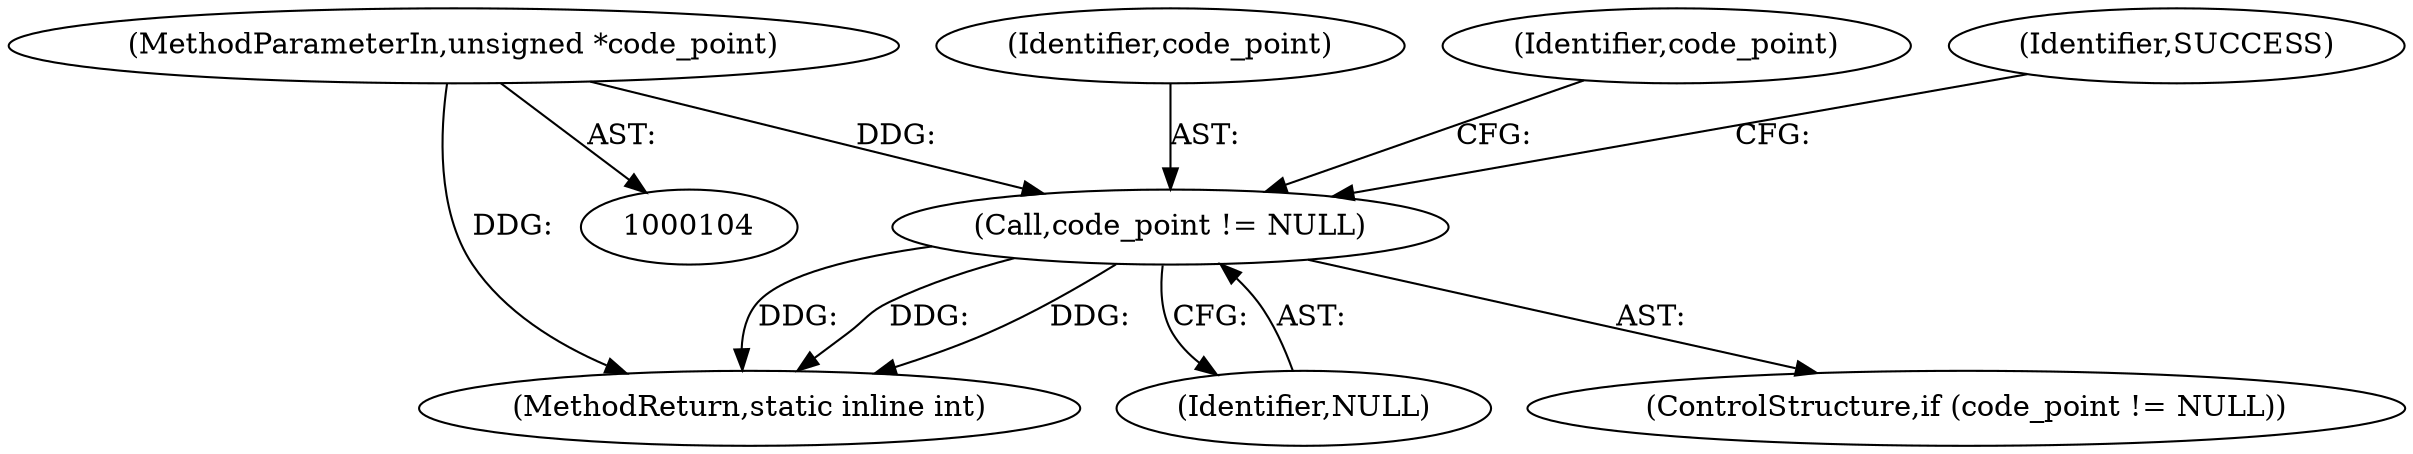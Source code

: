 digraph "0_php-src_0da8b8b801f9276359262f1ef8274c7812d3dfda?w=1_8@pointer" {
"1000185" [label="(Call,code_point != NULL)"];
"1000106" [label="(MethodParameterIn,unsigned *code_point)"];
"1000186" [label="(Identifier,code_point)"];
"1000196" [label="(MethodReturn,static inline int)"];
"1000106" [label="(MethodParameterIn,unsigned *code_point)"];
"1000185" [label="(Call,code_point != NULL)"];
"1000190" [label="(Identifier,code_point)"];
"1000195" [label="(Identifier,SUCCESS)"];
"1000187" [label="(Identifier,NULL)"];
"1000184" [label="(ControlStructure,if (code_point != NULL))"];
"1000185" -> "1000184"  [label="AST: "];
"1000185" -> "1000187"  [label="CFG: "];
"1000186" -> "1000185"  [label="AST: "];
"1000187" -> "1000185"  [label="AST: "];
"1000190" -> "1000185"  [label="CFG: "];
"1000195" -> "1000185"  [label="CFG: "];
"1000185" -> "1000196"  [label="DDG: "];
"1000185" -> "1000196"  [label="DDG: "];
"1000185" -> "1000196"  [label="DDG: "];
"1000106" -> "1000185"  [label="DDG: "];
"1000106" -> "1000104"  [label="AST: "];
"1000106" -> "1000196"  [label="DDG: "];
}
